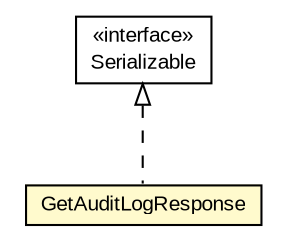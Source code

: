 #!/usr/local/bin/dot
#
# Class diagram 
# Generated by UMLGraph version R5_6-24-gf6e263 (http://www.umlgraph.org/)
#

digraph G {
	edge [fontname="arial",fontsize=10,labelfontname="arial",labelfontsize=10];
	node [fontname="arial",fontsize=10,shape=plaintext];
	nodesep=0.25;
	ranksep=0.5;
	// org.miloss.fgsms.services.interfaces.dataaccessservice.GetAuditLogResponse
	c133128 [label=<<table title="org.miloss.fgsms.services.interfaces.dataaccessservice.GetAuditLogResponse" border="0" cellborder="1" cellspacing="0" cellpadding="2" port="p" bgcolor="lemonChiffon" href="./GetAuditLogResponse.html">
		<tr><td><table border="0" cellspacing="0" cellpadding="1">
<tr><td align="center" balign="center"> GetAuditLogResponse </td></tr>
		</table></td></tr>
		</table>>, URL="./GetAuditLogResponse.html", fontname="arial", fontcolor="black", fontsize=10.0];
	//org.miloss.fgsms.services.interfaces.dataaccessservice.GetAuditLogResponse implements java.io.Serializable
	c133582:p -> c133128:p [dir=back,arrowtail=empty,style=dashed];
	// java.io.Serializable
	c133582 [label=<<table title="java.io.Serializable" border="0" cellborder="1" cellspacing="0" cellpadding="2" port="p" href="http://java.sun.com/j2se/1.4.2/docs/api/java/io/Serializable.html">
		<tr><td><table border="0" cellspacing="0" cellpadding="1">
<tr><td align="center" balign="center"> &#171;interface&#187; </td></tr>
<tr><td align="center" balign="center"> Serializable </td></tr>
		</table></td></tr>
		</table>>, URL="http://java.sun.com/j2se/1.4.2/docs/api/java/io/Serializable.html", fontname="arial", fontcolor="black", fontsize=10.0];
}

